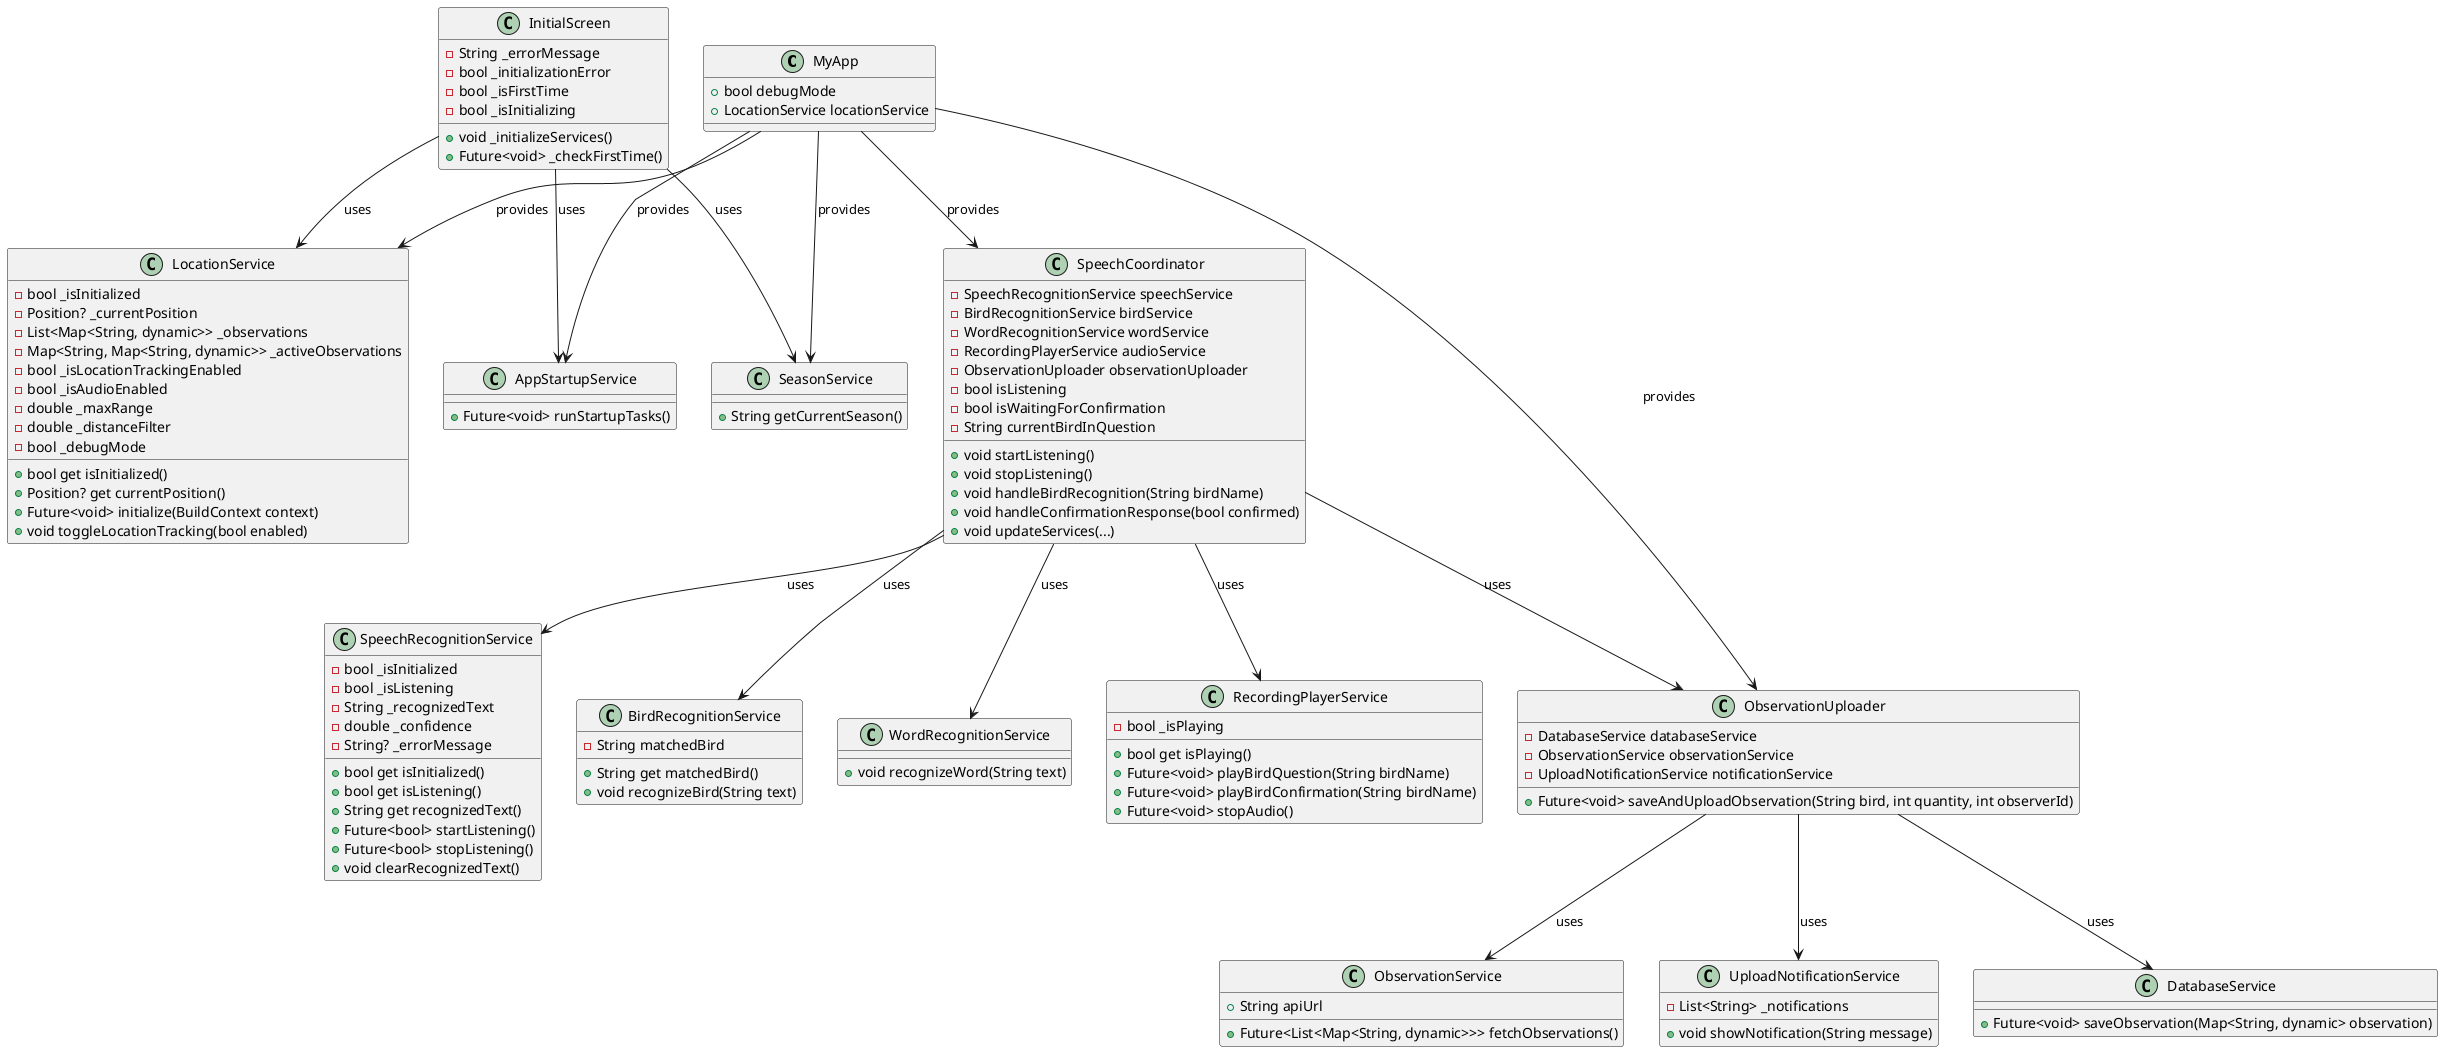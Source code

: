 @startuml

class MyApp {
  + bool debugMode
  + LocationService locationService
}

class InitialScreen {
  - String _errorMessage
  - bool _initializationError
  - bool _isFirstTime
  - bool _isInitializing
  + void _initializeServices()
  + Future<void> _checkFirstTime()
}

class LocationService {
  - bool _isInitialized
  - Position? _currentPosition
  - List<Map<String, dynamic>> _observations
  - Map<String, Map<String, dynamic>> _activeObservations
  - bool _isLocationTrackingEnabled
  - bool _isAudioEnabled
  - double _maxRange
  - double _distanceFilter
  - bool _debugMode
  + bool get isInitialized()
  + Position? get currentPosition()
  + Future<void> initialize(BuildContext context)
  + void toggleLocationTracking(bool enabled)
}

class SpeechRecognitionService {
  - bool _isInitialized
  - bool _isListening
  - String _recognizedText
  - double _confidence
  - String? _errorMessage
  + bool get isInitialized()
  + bool get isListening()
  + String get recognizedText()
  + Future<bool> startListening()
  + Future<bool> stopListening()
  + void clearRecognizedText()
}

class BirdRecognitionService {
  - String matchedBird
  + String get matchedBird()
  + void recognizeBird(String text)
}

class WordRecognitionService {
  + void recognizeWord(String text)
}

class RecordingPlayerService {
  - bool _isPlaying
  + bool get isPlaying()
  + Future<void> playBirdQuestion(String birdName)
  + Future<void> playBirdConfirmation(String birdName)
  + Future<void> stopAudio()
}

class SpeechCoordinator {
  - SpeechRecognitionService speechService
  - BirdRecognitionService birdService
  - WordRecognitionService wordService
  - RecordingPlayerService audioService
  - ObservationUploader observationUploader
  - bool isListening
  - bool isWaitingForConfirmation
  - String currentBirdInQuestion
  + void startListening()
  + void stopListening()
  + void handleBirdRecognition(String birdName)
  + void handleConfirmationResponse(bool confirmed)
  + void updateServices(...)
}

class ObservationService {
  + String apiUrl
  + Future<List<Map<String, dynamic>>> fetchObservations()
}

class ObservationUploader {
  - DatabaseService databaseService
  - ObservationService observationService
  - UploadNotificationService notificationService
  + Future<void> saveAndUploadObservation(String bird, int quantity, int observerId)
}

class UploadNotificationService {
  - List<String> _notifications
  + void showNotification(String message)
}

class AppStartupService {
  + Future<void> runStartupTasks()
}

class SeasonService {
  + String getCurrentSeason()
}

class DatabaseService {
  + Future<void> saveObservation(Map<String, dynamic> observation)
}

' Relationships
MyApp --> LocationService : provides
MyApp --> SpeechCoordinator : provides
MyApp --> ObservationUploader : provides
MyApp --> AppStartupService : provides
MyApp --> SeasonService : provides

InitialScreen --> AppStartupService : uses
InitialScreen --> SeasonService : uses
InitialScreen --> LocationService : uses

SpeechCoordinator --> SpeechRecognitionService : uses
SpeechCoordinator --> BirdRecognitionService : uses
SpeechCoordinator --> WordRecognitionService : uses
SpeechCoordinator --> RecordingPlayerService : uses
SpeechCoordinator --> ObservationUploader : uses

ObservationUploader --> DatabaseService : uses
ObservationUploader --> ObservationService : uses
ObservationUploader --> UploadNotificationService : uses

@enduml
